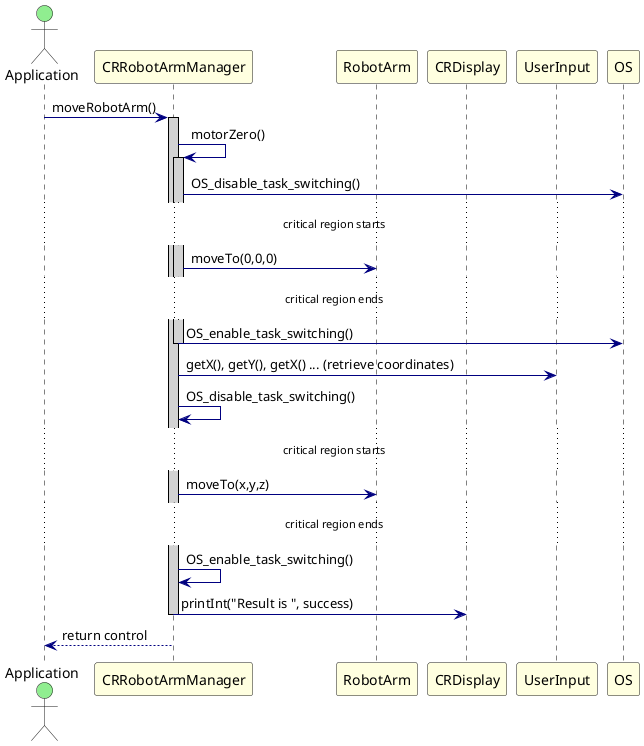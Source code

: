 @startuml CriticalRegion_SequenceDiagram

skinparam sequence {
    ActorBackgroundColor LightGreen
    ParticipantBackgroundColor LightYellow
    LifeLineBorderColor Black
    LifeLineBackgroundColor LightGray
    ArrowColor Navy
}

actor Application
participant "CRRobotArmManager" as Manager
participant "RobotArm" as Arm
participant "CRDisplay" as Display
participant "UserInput" as Input

Application -> Manager : moveRobotArm()
activate Manager
    Manager -> Manager : motorZero()
    activate Manager
        Manager -> "OS" : OS_disable_task_switching()
        ...critical region starts...
        Manager -> Arm : moveTo(0,0,0)
        ...critical region ends...
        Manager -> "OS" : OS_enable_task_switching()
    deactivate Manager
    Manager -> Input : getX(), getY(), getX() ... (retrieve coordinates)
    Manager -> Manager : OS_disable_task_switching()
    ...critical region starts...
    Manager -> Arm : moveTo(x,y,z)
    ...critical region ends...
    Manager -> Manager : OS_enable_task_switching()
    Manager -> Display : printInt("Result is ", success)
deactivate Manager
Application <-- Manager : return control

@enduml
